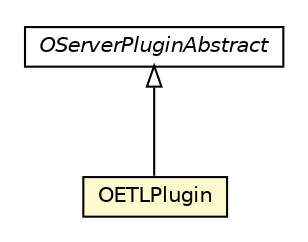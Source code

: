 #!/usr/local/bin/dot
#
# Class diagram 
# Generated by UMLGraph version R5_6-24-gf6e263 (http://www.umlgraph.org/)
#

digraph G {
	edge [fontname="Helvetica",fontsize=10,labelfontname="Helvetica",labelfontsize=10];
	node [fontname="Helvetica",fontsize=10,shape=plaintext];
	nodesep=0.25;
	ranksep=0.5;
	// com.orientechnologies.orient.server.plugin.OServerPluginAbstract
	c1670003 [label=<<table title="com.orientechnologies.orient.server.plugin.OServerPluginAbstract" border="0" cellborder="1" cellspacing="0" cellpadding="2" port="p" href="../server/plugin/OServerPluginAbstract.html">
		<tr><td><table border="0" cellspacing="0" cellpadding="1">
<tr><td align="center" balign="center"><font face="Helvetica-Oblique"> OServerPluginAbstract </font></td></tr>
		</table></td></tr>
		</table>>, URL="../server/plugin/OServerPluginAbstract.html", fontname="Helvetica", fontcolor="black", fontsize=10.0];
	// com.orientechnologies.orient.etl.OETLPlugin
	c1670400 [label=<<table title="com.orientechnologies.orient.etl.OETLPlugin" border="0" cellborder="1" cellspacing="0" cellpadding="2" port="p" bgcolor="lemonChiffon" href="./OETLPlugin.html">
		<tr><td><table border="0" cellspacing="0" cellpadding="1">
<tr><td align="center" balign="center"> OETLPlugin </td></tr>
		</table></td></tr>
		</table>>, URL="./OETLPlugin.html", fontname="Helvetica", fontcolor="black", fontsize=10.0];
	//com.orientechnologies.orient.etl.OETLPlugin extends com.orientechnologies.orient.server.plugin.OServerPluginAbstract
	c1670003:p -> c1670400:p [dir=back,arrowtail=empty];
}

